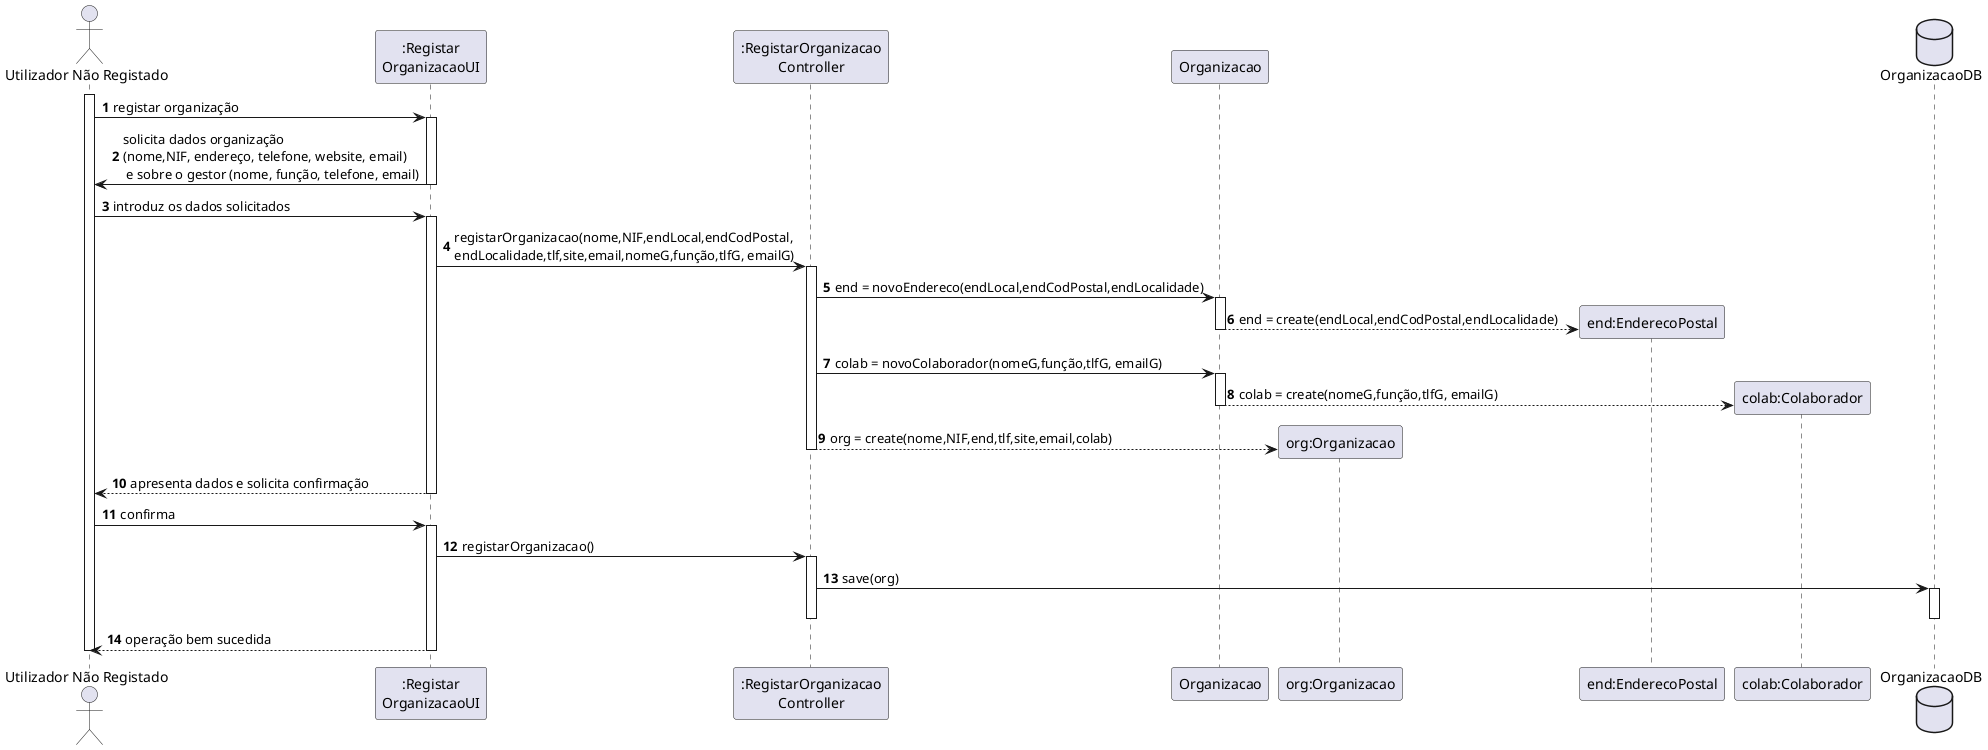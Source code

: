 @startuml
autonumber

actor "Utilizador Não Registado" as UNR
participant ":Registar\nOrganizacaoUI" as UI
participant ":RegistarOrganizacao\nController" as CTRL
participant "Organizacao" as _ORG
participant "org:Organizacao" as ORG
participant "end:EnderecoPostal" as END
participant "colab:Colaborador" as COLAB
database OrganizacaoDB as orgDB

activate UNR
UNR -> UI : registar organização
activate UI
UNR <- UI : solicita dados organização \n(nome,NIF, endereço, telefone, website, email)\n e sobre o gestor (nome, função, telefone, email)
deactivate UI
UNR -> UI : introduz os dados solicitados
activate UI

UI -> CTRL : registarOrganizacao(nome,NIF,endLocal,endCodPostal,\nendLocalidade,tlf,site,email,nomeG,função,tlfG, emailG)
activate CTRL

CTRL -> _ORG: end = novoEndereco(endLocal,endCodPostal,endLocalidade)
activate _ORG
_ORG --> END ** : end = create(endLocal,endCodPostal,endLocalidade)
deactivate _ORG

CTRL -> _ORG: colab = novoColaborador(nomeG,função,tlfG, emailG)
activate _ORG
_ORG --> COLAB ** : colab = create(nomeG,função,tlfG, emailG)
deactivate _ORG

CTRL --> ORG ** : org = create(nome,NIF,end,tlf,site,email,colab)


deactivate CTRL
UI --> UNR : apresenta dados e solicita confirmação
deactivate UI

UNR -> UI : confirma
activate UI

UI -> CTRL: registarOrganizacao()
activate CTRL
CTRL -> orgDB : save(org)
activate orgDB
deactivate orgDB

deactivate CTRL
UI --> UNR : operação bem sucedida
deactivate UI

deactivate UNR
@enduml
